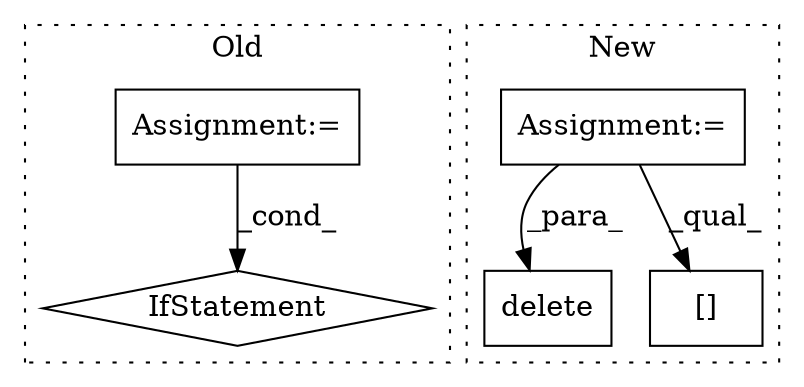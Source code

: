 digraph G {
subgraph cluster0 {
1 [label="IfStatement" a="25" s="23627,23874" l="4,2" shape="diamond"];
4 [label="Assignment:=" a="7" s="22771" l="19" shape="box"];
label = "Old";
style="dotted";
}
subgraph cluster1 {
2 [label="delete" a="32" s="23831,23991" l="7,1" shape="box"];
3 [label="Assignment:=" a="7" s="23699" l="1" shape="box"];
5 [label="[]" a="2" s="23931,23986" l="25,2" shape="box"];
label = "New";
style="dotted";
}
3 -> 2 [label="_para_"];
3 -> 5 [label="_qual_"];
4 -> 1 [label="_cond_"];
}